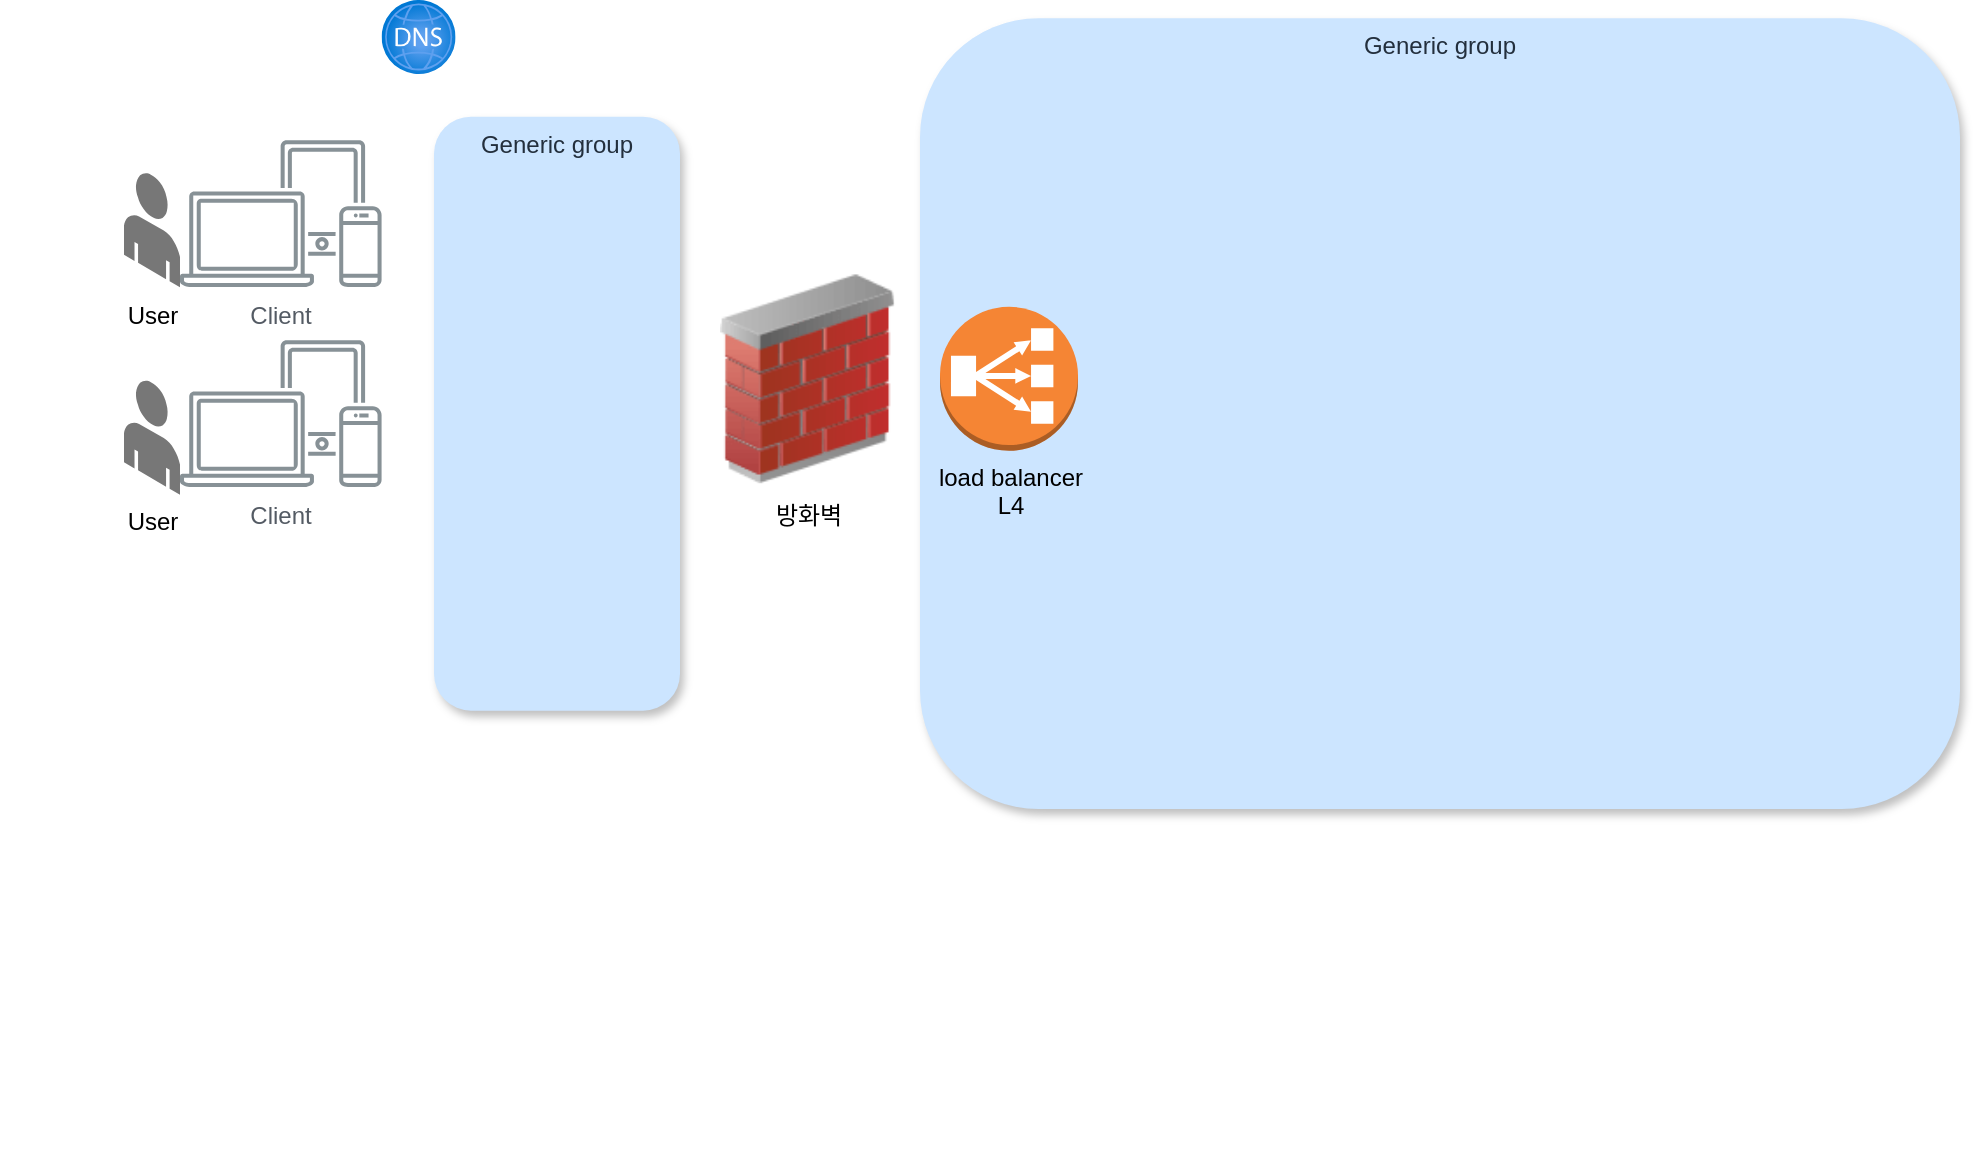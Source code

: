 <mxfile version="20.4.2" type="github">
  <diagram id="6U4flVFBNzwnJ97xjYMD" name="Page-1">
    <mxGraphModel dx="2607" dy="608" grid="1" gridSize="10" guides="1" tooltips="1" connect="1" arrows="1" fold="1" page="1" pageScale="1" pageWidth="827" pageHeight="1169" math="0" shadow="0">
      <root>
        <mxCell id="0" />
        <mxCell id="1" parent="0" />
        <mxCell id="PZY1bHY--2pUdQMG_SfV-14" value="Client" style="outlineConnect=0;gradientColor=none;fontColor=#545B64;strokeColor=none;fillColor=#879196;dashed=0;verticalLabelPosition=bottom;verticalAlign=top;align=center;html=1;fontSize=12;fontStyle=0;aspect=fixed;shape=mxgraph.aws4.illustration_devices;pointerEvents=1" parent="1" vertex="1">
          <mxGeometry x="-750" y="170" width="100.79" height="73.66" as="geometry" />
        </mxCell>
        <mxCell id="PZY1bHY--2pUdQMG_SfV-17" value="Client" style="outlineConnect=0;gradientColor=none;fontColor=#545B64;strokeColor=none;fillColor=#879196;dashed=0;verticalLabelPosition=bottom;verticalAlign=top;align=center;html=1;fontSize=12;fontStyle=0;aspect=fixed;shape=mxgraph.aws4.illustration_devices;pointerEvents=1" parent="1" vertex="1">
          <mxGeometry x="-750" y="270" width="100.79" height="73.66" as="geometry" />
        </mxCell>
        <mxCell id="5X0R33TW4y5KLD4NC6GZ-1" value="" style="aspect=fixed;html=1;points=[];align=center;image;fontSize=12;image=img/lib/azure2/networking/DNS_Zones.svg;" vertex="1" parent="1">
          <mxGeometry x="-649.21" y="100" width="37" height="37" as="geometry" />
        </mxCell>
        <mxCell id="5X0R33TW4y5KLD4NC6GZ-2" value="Generic group" style="fillColor=#CCE5FF;strokeColor=none;dashed=0;verticalAlign=top;fontStyle=0;fontColor=#232F3D;shadow=1;rounded=1;" vertex="1" parent="1">
          <mxGeometry x="-623" y="158.33" width="123" height="297" as="geometry" />
        </mxCell>
        <mxCell id="5X0R33TW4y5KLD4NC6GZ-3" value="방화벽" style="image;html=1;image=img/lib/clip_art/networking/Firewall_02_128x128.png" vertex="1" parent="1">
          <mxGeometry x="-480" y="235.16" width="87.72" height="108.5" as="geometry" />
        </mxCell>
        <mxCell id="5X0R33TW4y5KLD4NC6GZ-4" value="Generic group" style="fillColor=#CCE5FF;strokeColor=none;dashed=0;verticalAlign=top;fontStyle=0;fontColor=#232F3D;shadow=1;rounded=1;glass=0;sketch=0;" vertex="1" parent="1">
          <mxGeometry x="-380" y="109.17" width="520" height="395.33" as="geometry" />
        </mxCell>
        <mxCell id="5X0R33TW4y5KLD4NC6GZ-5" value="load balancer&lt;br&gt;L4" style="outlineConnect=0;dashed=0;verticalLabelPosition=bottom;verticalAlign=top;align=center;html=1;shape=mxgraph.aws3.classic_load_balancer;fillColor=#F58534;gradientColor=none;" vertex="1" parent="1">
          <mxGeometry x="-370" y="253.41" width="69" height="72" as="geometry" />
        </mxCell>
        <mxCell id="5X0R33TW4y5KLD4NC6GZ-6" value="User" style="verticalLabelPosition=bottom;html=1;verticalAlign=top;strokeWidth=1;align=center;outlineConnect=0;dashed=0;outlineConnect=0;shape=mxgraph.aws3d.end_user;strokeColor=none;fillColor=#777777;aspect=fixed;" vertex="1" parent="1">
          <mxGeometry x="-778" y="290.0" width="28" height="57.41" as="geometry" />
        </mxCell>
        <mxCell id="5X0R33TW4y5KLD4NC6GZ-7" value="User" style="verticalLabelPosition=bottom;html=1;verticalAlign=top;strokeWidth=1;align=center;outlineConnect=0;dashed=0;outlineConnect=0;shape=mxgraph.aws3d.end_user;strokeColor=none;fillColor=#777777;aspect=fixed;" vertex="1" parent="1">
          <mxGeometry x="-778" y="186.25" width="28" height="57.41" as="geometry" />
        </mxCell>
        <mxCell id="5X0R33TW4y5KLD4NC6GZ-9" value="" style="shape=image;verticalLabelPosition=bottom;labelBackgroundColor=default;verticalAlign=top;aspect=fixed;imageAspect=0;image=https://d3i71xaburhd42.cloudfront.net/8932ae3405cf565049f9a500ed5daf5a1aabd266/2-Figure1-1.png;" vertex="1" parent="1">
          <mxGeometry x="-840" y="470" width="390" height="210" as="geometry" />
        </mxCell>
      </root>
    </mxGraphModel>
  </diagram>
</mxfile>
